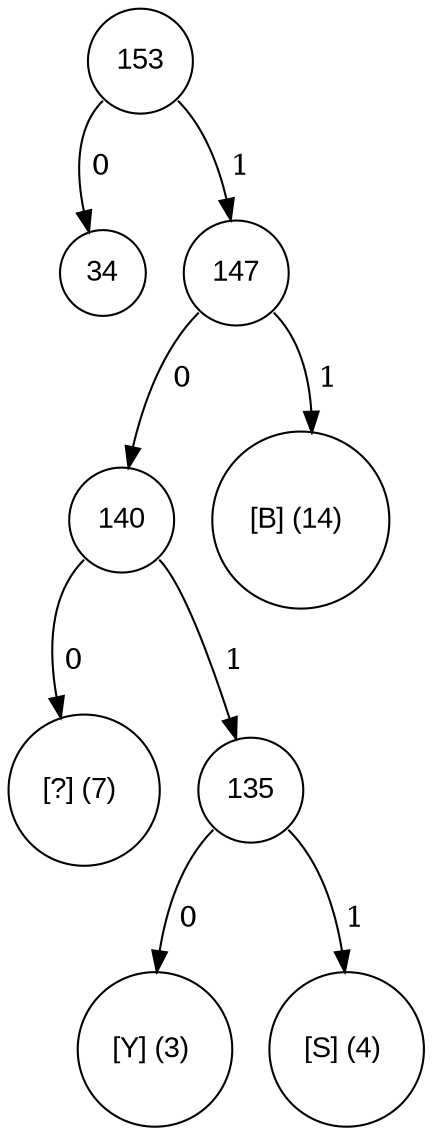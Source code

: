 digraph tree {
	node [fontname="Arial", shape="circle", width=0.5]; 

153:sw -> 34 [label = " 0"]; 
34 [label = "34"]; 
153:se -> 147 [label = " 1"]; 
147 [label = "147"]; 
147:se -> 66 [label = " 1"]; 
66 [label = "[B] (14) "]; 
147:sw -> 140 [label = " 0"]; 
140 [label = "140"]; 
140:sw -> 63 [label = " 0"]; 
63 [label = "[?] (7) "]; 
140:se -> 135 [label = " 1"]; 
135 [label = "135"]; 
135:se -> 83 [label = " 1"]; 
83 [label = "[S] (4) "]; 
135:sw -> 89 [label = " 0"]; 
89 [label = "[Y] (3) "]; 
}
